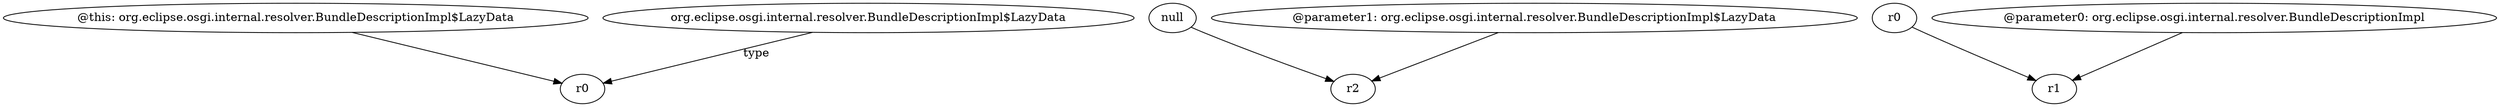 digraph g {
0[label="@this: org.eclipse.osgi.internal.resolver.BundleDescriptionImpl$LazyData"]
1[label="r0"]
0->1[label=""]
2[label="null"]
3[label="r2"]
2->3[label=""]
4[label="r0"]
5[label="r1"]
4->5[label=""]
6[label="org.eclipse.osgi.internal.resolver.BundleDescriptionImpl$LazyData"]
6->1[label="type"]
7[label="@parameter1: org.eclipse.osgi.internal.resolver.BundleDescriptionImpl$LazyData"]
7->3[label=""]
8[label="@parameter0: org.eclipse.osgi.internal.resolver.BundleDescriptionImpl"]
8->5[label=""]
}